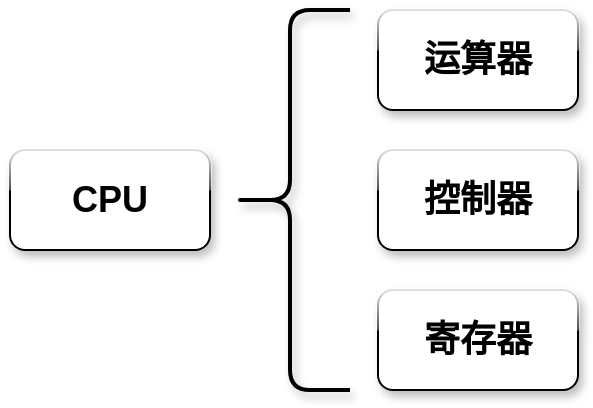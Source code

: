 <mxfile version="13.0.3" type="device"><diagram id="T2ucUcRNgcfgZjMgMa0s" name="第 1 页"><mxGraphModel dx="1086" dy="966" grid="1" gridSize="10" guides="1" tooltips="1" connect="1" arrows="1" fold="1" page="1" pageScale="1" pageWidth="827" pageHeight="1169" math="0" shadow="0"><root><mxCell id="0"/><mxCell id="1" parent="0"/><mxCell id="F1_RtmwRLllkowO-Wu9Q-1" value="CPU" style="rounded=1;whiteSpace=wrap;html=1;glass=1;shadow=1;fontStyle=1;fontSize=18;" vertex="1" parent="1"><mxGeometry x="130" y="500" width="100" height="50" as="geometry"/></mxCell><mxCell id="F1_RtmwRLllkowO-Wu9Q-3" value="运算器" style="rounded=1;whiteSpace=wrap;html=1;glass=1;shadow=1;fontStyle=1;fontSize=18;" vertex="1" parent="1"><mxGeometry x="314" y="430" width="100" height="50" as="geometry"/></mxCell><mxCell id="F1_RtmwRLllkowO-Wu9Q-4" value="控制器" style="rounded=1;whiteSpace=wrap;html=1;glass=1;shadow=1;fontStyle=1;fontSize=18;" vertex="1" parent="1"><mxGeometry x="314" y="500" width="100" height="50" as="geometry"/></mxCell><mxCell id="F1_RtmwRLllkowO-Wu9Q-5" value="寄存器" style="rounded=1;whiteSpace=wrap;html=1;glass=1;shadow=1;fontStyle=1;fontSize=18;" vertex="1" parent="1"><mxGeometry x="314" y="570" width="100" height="50" as="geometry"/></mxCell><mxCell id="F1_RtmwRLllkowO-Wu9Q-6" value="" style="shape=curlyBracket;whiteSpace=wrap;html=1;rounded=1;shadow=1;glass=1;fontSize=18;strokeWidth=2;" vertex="1" parent="1"><mxGeometry x="240" y="430" width="60" height="190" as="geometry"/></mxCell></root></mxGraphModel></diagram></mxfile>